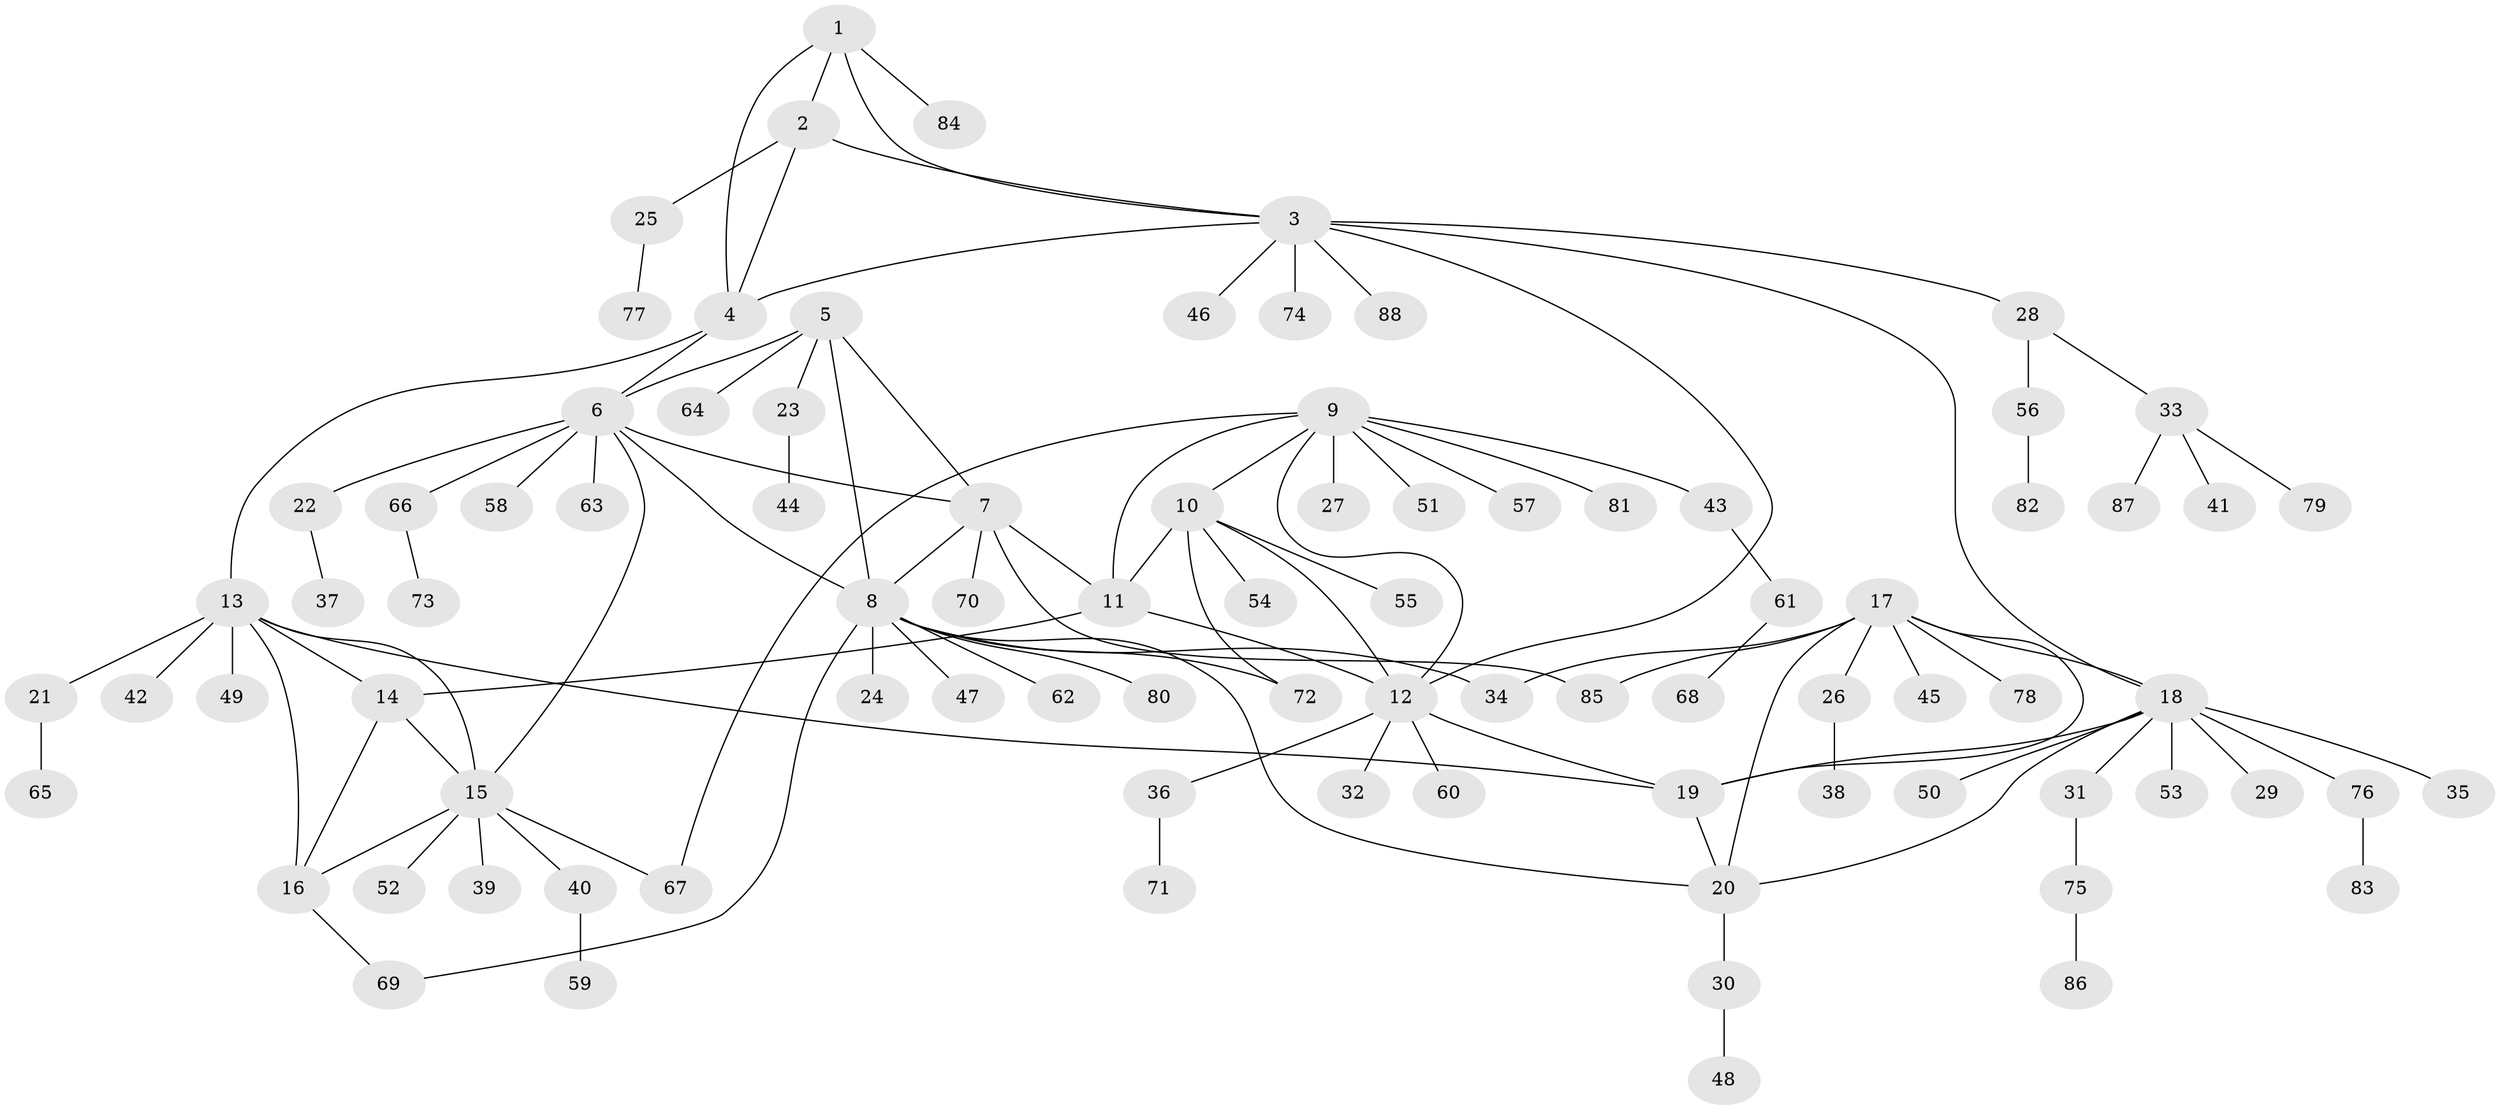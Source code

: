 // coarse degree distribution, {4: 0.046875, 8: 0.046875, 9: 0.03125, 6: 0.046875, 11: 0.015625, 7: 0.03125, 3: 0.015625, 1: 0.640625, 5: 0.015625, 2: 0.109375}
// Generated by graph-tools (version 1.1) at 2025/52/02/27/25 19:52:17]
// undirected, 88 vertices, 113 edges
graph export_dot {
graph [start="1"]
  node [color=gray90,style=filled];
  1;
  2;
  3;
  4;
  5;
  6;
  7;
  8;
  9;
  10;
  11;
  12;
  13;
  14;
  15;
  16;
  17;
  18;
  19;
  20;
  21;
  22;
  23;
  24;
  25;
  26;
  27;
  28;
  29;
  30;
  31;
  32;
  33;
  34;
  35;
  36;
  37;
  38;
  39;
  40;
  41;
  42;
  43;
  44;
  45;
  46;
  47;
  48;
  49;
  50;
  51;
  52;
  53;
  54;
  55;
  56;
  57;
  58;
  59;
  60;
  61;
  62;
  63;
  64;
  65;
  66;
  67;
  68;
  69;
  70;
  71;
  72;
  73;
  74;
  75;
  76;
  77;
  78;
  79;
  80;
  81;
  82;
  83;
  84;
  85;
  86;
  87;
  88;
  1 -- 2;
  1 -- 3;
  1 -- 4;
  1 -- 84;
  2 -- 3;
  2 -- 4;
  2 -- 25;
  3 -- 4;
  3 -- 12;
  3 -- 18;
  3 -- 28;
  3 -- 46;
  3 -- 74;
  3 -- 88;
  4 -- 6;
  4 -- 13;
  5 -- 6;
  5 -- 7;
  5 -- 8;
  5 -- 23;
  5 -- 64;
  6 -- 7;
  6 -- 8;
  6 -- 15;
  6 -- 22;
  6 -- 58;
  6 -- 63;
  6 -- 66;
  7 -- 8;
  7 -- 11;
  7 -- 70;
  7 -- 85;
  8 -- 20;
  8 -- 24;
  8 -- 34;
  8 -- 47;
  8 -- 62;
  8 -- 69;
  8 -- 72;
  8 -- 80;
  9 -- 10;
  9 -- 11;
  9 -- 12;
  9 -- 27;
  9 -- 43;
  9 -- 51;
  9 -- 57;
  9 -- 67;
  9 -- 81;
  10 -- 11;
  10 -- 12;
  10 -- 54;
  10 -- 55;
  10 -- 72;
  11 -- 12;
  11 -- 14;
  12 -- 19;
  12 -- 32;
  12 -- 36;
  12 -- 60;
  13 -- 14;
  13 -- 15;
  13 -- 16;
  13 -- 19;
  13 -- 21;
  13 -- 42;
  13 -- 49;
  14 -- 15;
  14 -- 16;
  15 -- 16;
  15 -- 39;
  15 -- 40;
  15 -- 52;
  15 -- 67;
  16 -- 69;
  17 -- 18;
  17 -- 19;
  17 -- 20;
  17 -- 26;
  17 -- 34;
  17 -- 45;
  17 -- 78;
  17 -- 85;
  18 -- 19;
  18 -- 20;
  18 -- 29;
  18 -- 31;
  18 -- 35;
  18 -- 50;
  18 -- 53;
  18 -- 76;
  19 -- 20;
  20 -- 30;
  21 -- 65;
  22 -- 37;
  23 -- 44;
  25 -- 77;
  26 -- 38;
  28 -- 33;
  28 -- 56;
  30 -- 48;
  31 -- 75;
  33 -- 41;
  33 -- 79;
  33 -- 87;
  36 -- 71;
  40 -- 59;
  43 -- 61;
  56 -- 82;
  61 -- 68;
  66 -- 73;
  75 -- 86;
  76 -- 83;
}
